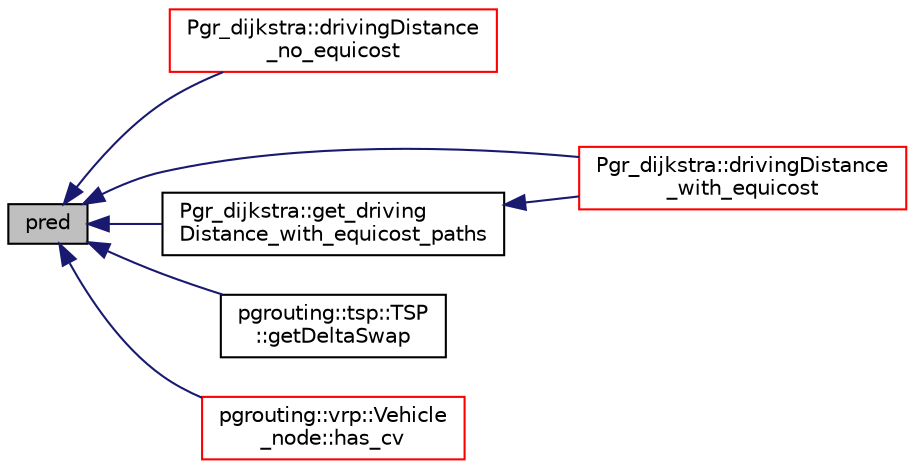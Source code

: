 digraph "pred"
{
  edge [fontname="Helvetica",fontsize="10",labelfontname="Helvetica",labelfontsize="10"];
  node [fontname="Helvetica",fontsize="10",shape=record];
  rankdir="LR";
  Node1 [label="pred",height=0.2,width=0.4,color="black", fillcolor="grey75", style="filled", fontcolor="black"];
  Node1 -> Node2 [dir="back",color="midnightblue",fontsize="10",style="solid",fontname="Helvetica"];
  Node2 [label="Pgr_dijkstra::drivingDistance\l_no_equicost",height=0.2,width=0.4,color="red", fillcolor="white", style="filled",URL="$classPgr__dijkstra.html#ac41eff6be348e54c06d497edbf2ed62a"];
  Node1 -> Node4 [dir="back",color="midnightblue",fontsize="10",style="solid",fontname="Helvetica"];
  Node4 [label="Pgr_dijkstra::drivingDistance\l_with_equicost",height=0.2,width=0.4,color="red", fillcolor="white", style="filled",URL="$classPgr__dijkstra.html#a54fad15282423f73f5b528ea51202607"];
  Node1 -> Node5 [dir="back",color="midnightblue",fontsize="10",style="solid",fontname="Helvetica"];
  Node5 [label="Pgr_dijkstra::get_driving\lDistance_with_equicost_paths",height=0.2,width=0.4,color="black", fillcolor="white", style="filled",URL="$classPgr__dijkstra.html#a1ad615c70bc2db48c8a057a1184c9f60",tooltip="gets results in form of a container of paths "];
  Node5 -> Node4 [dir="back",color="midnightblue",fontsize="10",style="solid",fontname="Helvetica"];
  Node1 -> Node6 [dir="back",color="midnightblue",fontsize="10",style="solid",fontname="Helvetica"];
  Node6 [label="pgrouting::tsp::TSP\l::getDeltaSwap",height=0.2,width=0.4,color="black", fillcolor="white", style="filled",URL="$classpgrouting_1_1tsp_1_1TSP.html#a0eb8715a4615b11b2cd2b3d854421fa4"];
  Node1 -> Node7 [dir="back",color="midnightblue",fontsize="10",style="solid",fontname="Helvetica"];
  Node7 [label="pgrouting::vrp::Vehicle\l_node::has_cv",height=0.2,width=0.4,color="red", fillcolor="white", style="filled",URL="$classpgrouting_1_1vrp_1_1Vehicle__node.html#ab2033c2764f192da405b9877ac441772",tooltip="True when not violation. "];
}
